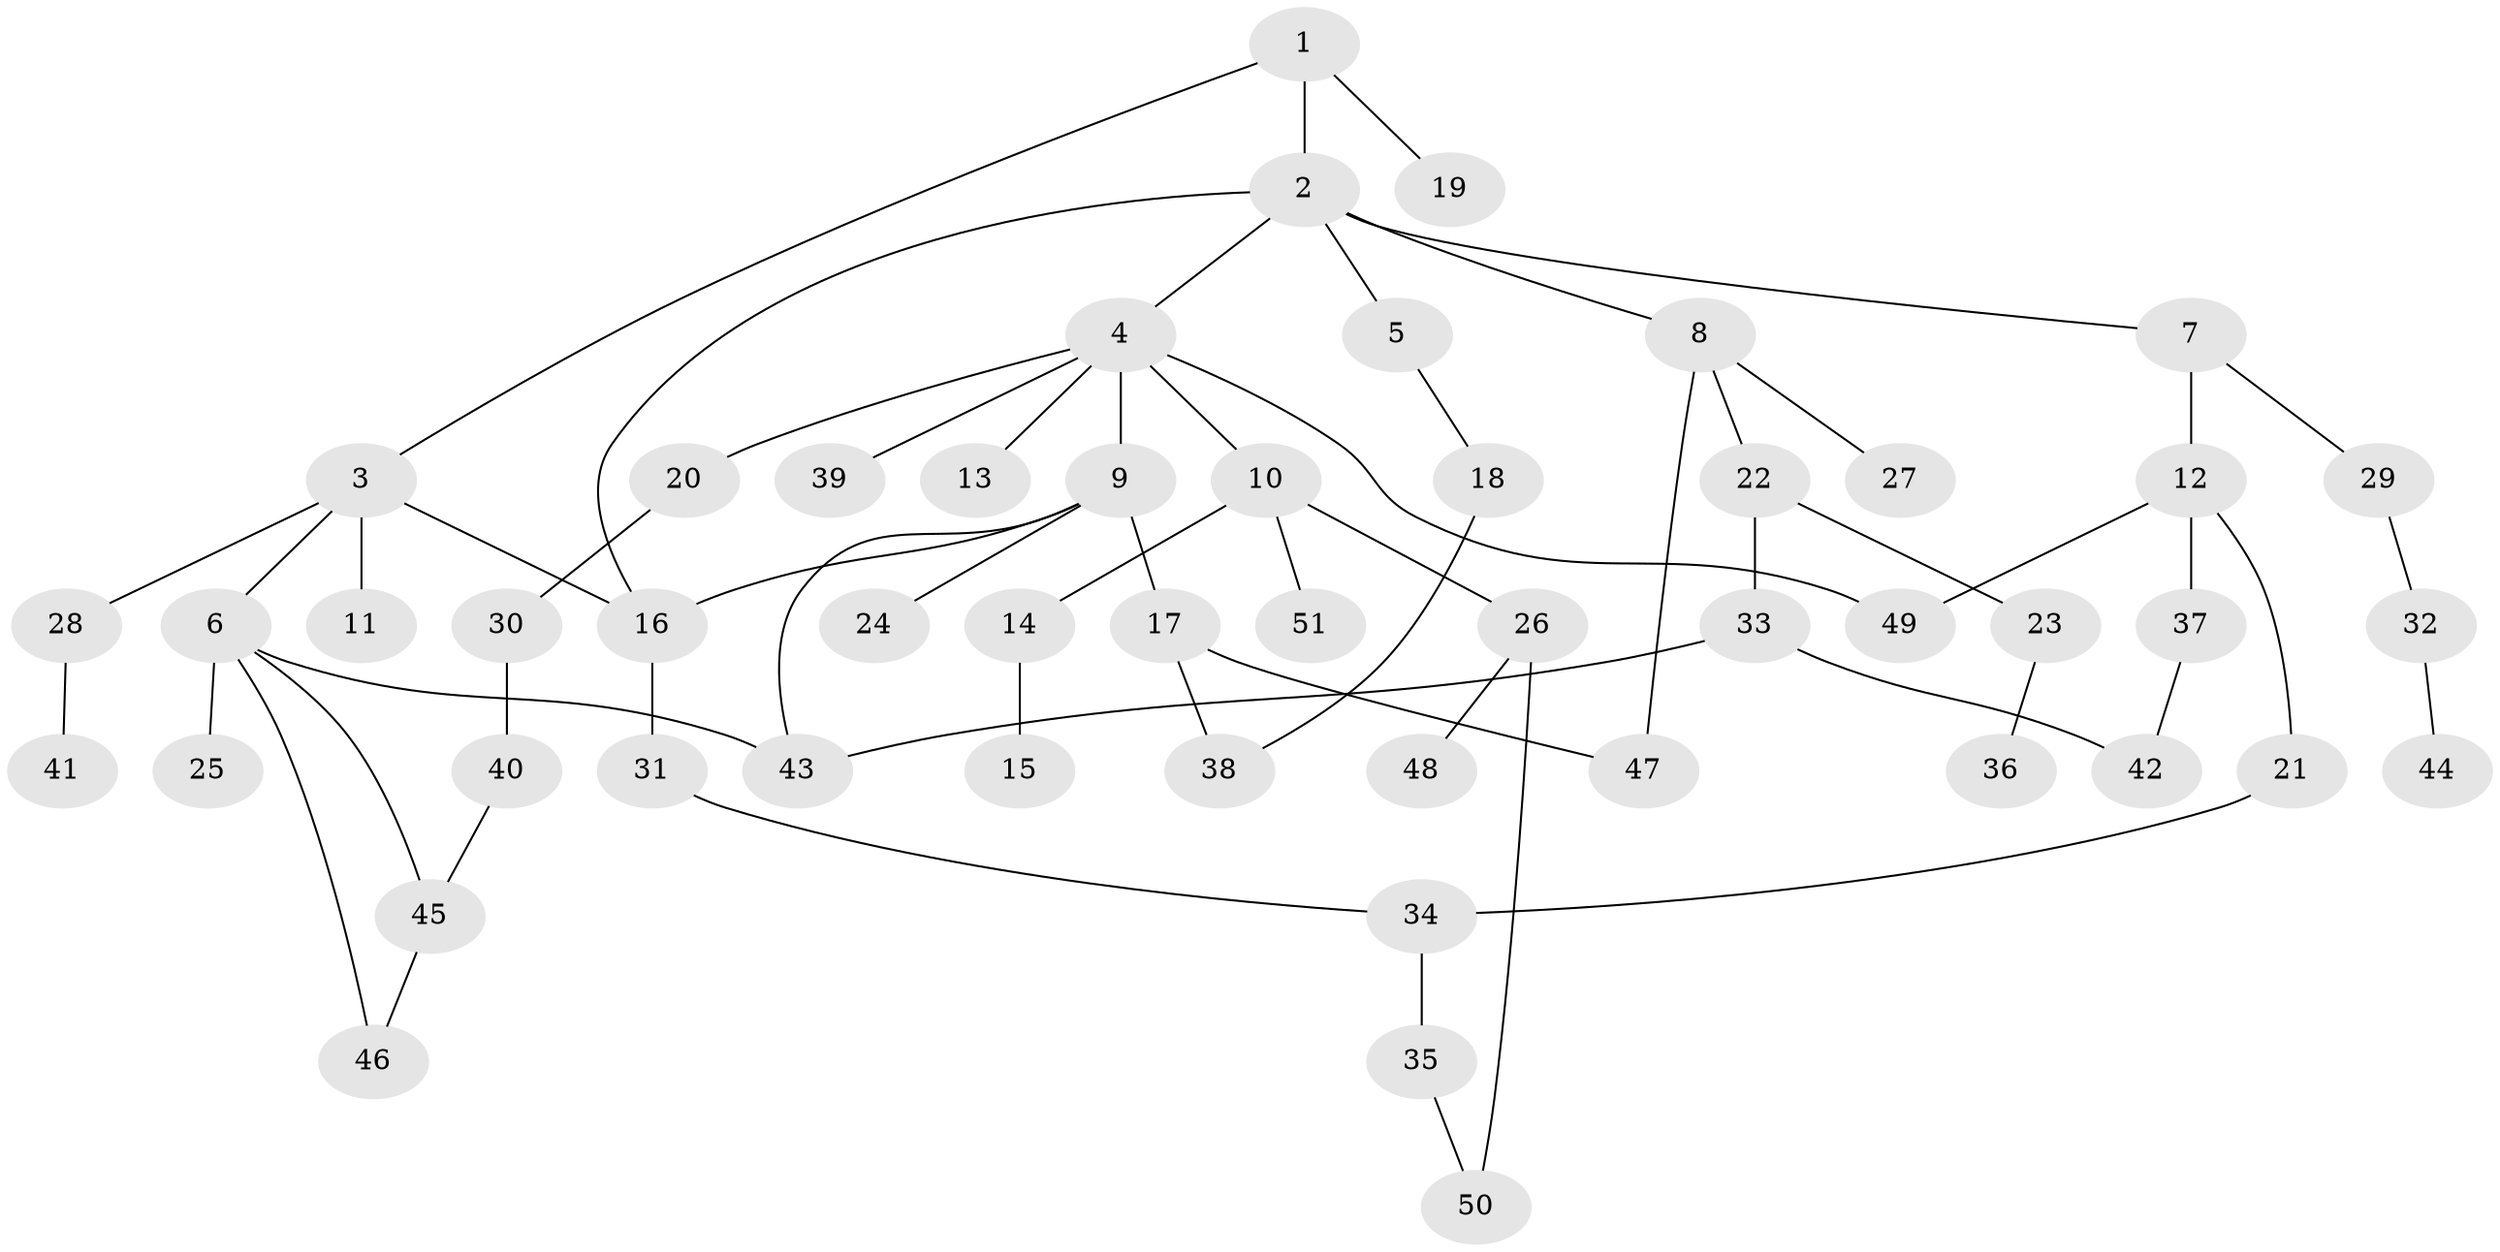 // Generated by graph-tools (version 1.1) at 2025/42/03/09/25 04:42:21]
// undirected, 51 vertices, 62 edges
graph export_dot {
graph [start="1"]
  node [color=gray90,style=filled];
  1;
  2;
  3;
  4;
  5;
  6;
  7;
  8;
  9;
  10;
  11;
  12;
  13;
  14;
  15;
  16;
  17;
  18;
  19;
  20;
  21;
  22;
  23;
  24;
  25;
  26;
  27;
  28;
  29;
  30;
  31;
  32;
  33;
  34;
  35;
  36;
  37;
  38;
  39;
  40;
  41;
  42;
  43;
  44;
  45;
  46;
  47;
  48;
  49;
  50;
  51;
  1 -- 2;
  1 -- 3;
  1 -- 19;
  2 -- 4;
  2 -- 5;
  2 -- 7;
  2 -- 8;
  2 -- 16;
  3 -- 6;
  3 -- 11;
  3 -- 16;
  3 -- 28;
  4 -- 9;
  4 -- 10;
  4 -- 13;
  4 -- 20;
  4 -- 39;
  4 -- 49;
  5 -- 18;
  6 -- 25;
  6 -- 43;
  6 -- 45;
  6 -- 46;
  7 -- 12;
  7 -- 29;
  8 -- 22;
  8 -- 27;
  8 -- 47;
  9 -- 17;
  9 -- 24;
  9 -- 43;
  9 -- 16;
  10 -- 14;
  10 -- 26;
  10 -- 51;
  12 -- 21;
  12 -- 37;
  12 -- 49;
  14 -- 15;
  16 -- 31;
  17 -- 38;
  17 -- 47;
  18 -- 38;
  20 -- 30;
  21 -- 34;
  22 -- 23;
  22 -- 33;
  23 -- 36;
  26 -- 48;
  26 -- 50;
  28 -- 41;
  29 -- 32;
  30 -- 40;
  31 -- 34;
  32 -- 44;
  33 -- 43;
  33 -- 42;
  34 -- 35;
  35 -- 50;
  37 -- 42;
  40 -- 45;
  45 -- 46;
}
